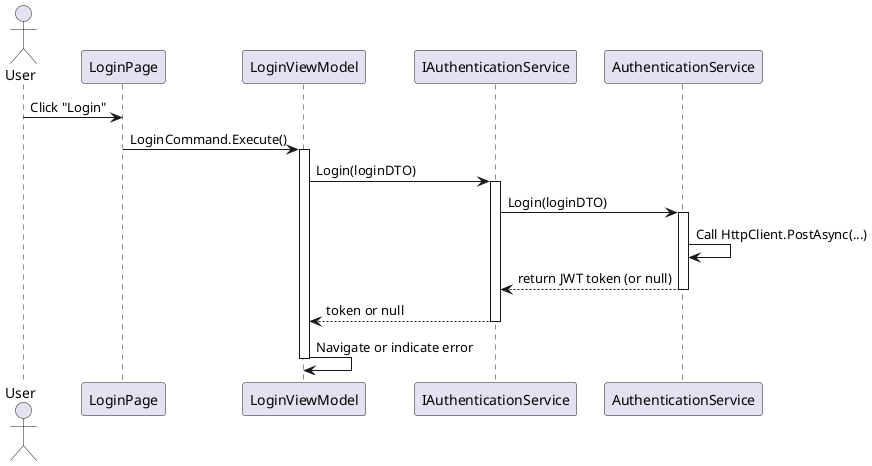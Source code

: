 @startuml
actor User
participant LoginPage
participant LoginViewModel
participant IAuthenticationService
participant AuthenticationService


User -> LoginPage : Click "Login"
LoginPage -> LoginViewModel : LoginCommand.Execute()

activate LoginViewModel

LoginViewModel -> IAuthenticationService : Login(loginDTO)
activate IAuthenticationService

IAuthenticationService -> AuthenticationService : Login(loginDTO)
activate AuthenticationService

AuthenticationService -> AuthenticationService : Call HttpClient.PostAsync(...)
AuthenticationService --> IAuthenticationService : return JWT token (or null)
deactivate AuthenticationService

IAuthenticationService --> LoginViewModel : token or null
deactivate IAuthenticationService

LoginViewModel -> LoginViewModel : Navigate or indicate error

deactivate LoginViewModel

@enduml
